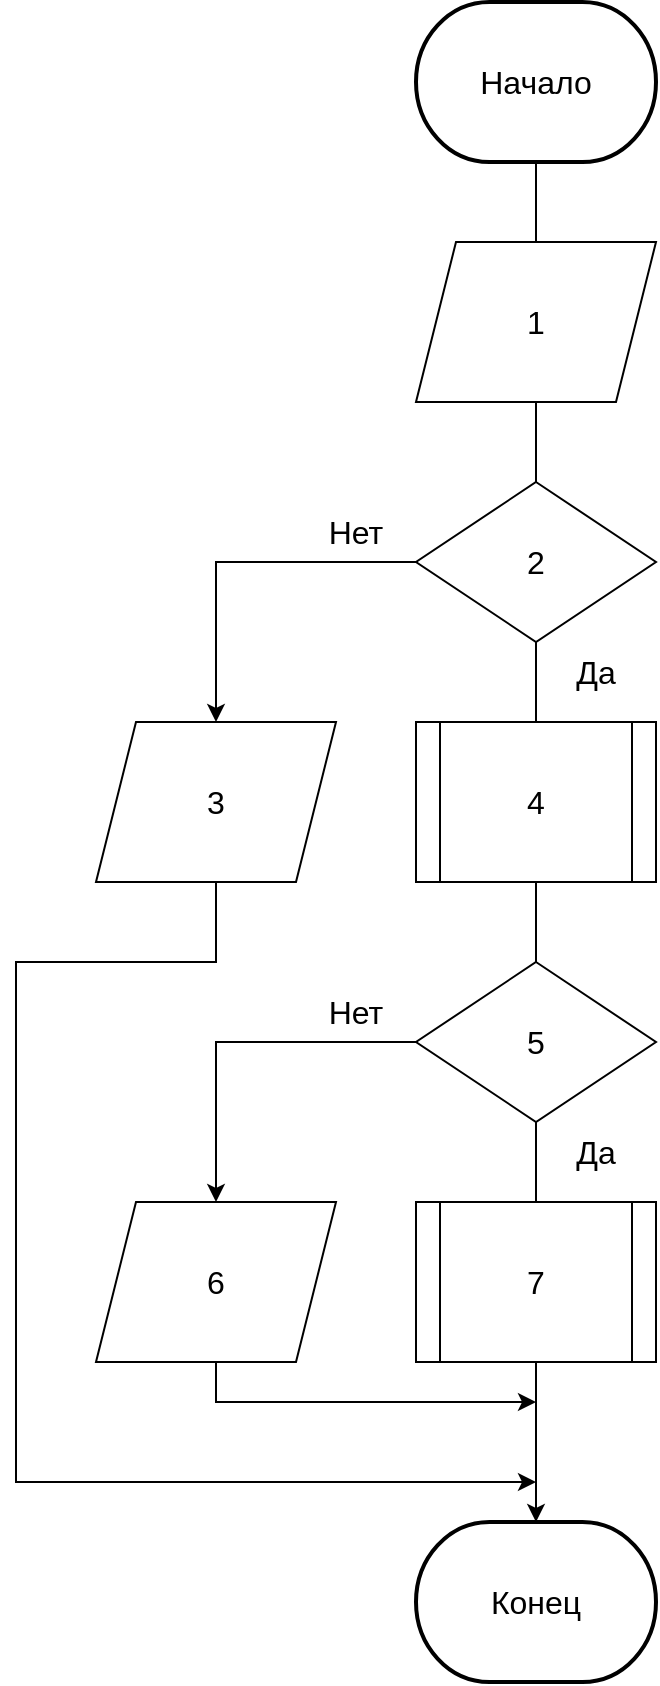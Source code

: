 <mxfile version="20.5.1" type="device"><diagram id="bapP7203xiMq4pGoNxuJ" name="Страница 1"><mxGraphModel dx="1038" dy="1692" grid="1" gridSize="10" guides="1" tooltips="1" connect="1" arrows="1" fold="1" page="1" pageScale="1" pageWidth="827" pageHeight="1169" math="0" shadow="0"><root><mxCell id="0"/><mxCell id="1" parent="0"/><mxCell id="xWibM8Qsefz-QHoGnPLA-108" style="edgeStyle=orthogonalEdgeStyle;rounded=0;orthogonalLoop=1;jettySize=auto;html=1;entryX=0.5;entryY=0;entryDx=0;entryDy=0;fontSize=16;endArrow=none;endFill=0;" parent="1" source="xWibM8Qsefz-QHoGnPLA-1" target="xWibM8Qsefz-QHoGnPLA-107" edge="1"><mxGeometry relative="1" as="geometry"/></mxCell><mxCell id="xWibM8Qsefz-QHoGnPLA-1" value="&lt;font style=&quot;font-size: 16px;&quot;&gt;Начало&lt;/font&gt;" style="strokeWidth=2;html=1;shape=mxgraph.flowchart.terminator;whiteSpace=wrap;" parent="1" vertex="1"><mxGeometry x="320" y="-80" width="120" height="80" as="geometry"/></mxCell><mxCell id="xWibM8Qsefz-QHoGnPLA-82" style="edgeStyle=orthogonalEdgeStyle;rounded=0;orthogonalLoop=1;jettySize=auto;html=1;entryX=0.5;entryY=0;entryDx=0;entryDy=0;fontSize=16;" parent="1" source="xWibM8Qsefz-QHoGnPLA-83" edge="1" target="xWibM8Qsefz-QHoGnPLA-86"><mxGeometry relative="1" as="geometry"><Array as="points"><mxPoint x="220" y="200"/></Array><mxPoint x="260" y="240" as="targetPoint"/></mxGeometry></mxCell><mxCell id="IeGftqqvDbNBk1J8r1Tu-1" style="edgeStyle=orthogonalEdgeStyle;rounded=0;orthogonalLoop=1;jettySize=auto;html=1;entryX=0.5;entryY=0;entryDx=0;entryDy=0;endArrow=none;endFill=0;" edge="1" parent="1" source="xWibM8Qsefz-QHoGnPLA-83" target="xWibM8Qsefz-QHoGnPLA-87"><mxGeometry relative="1" as="geometry"/></mxCell><mxCell id="xWibM8Qsefz-QHoGnPLA-83" value="2" style="rhombus;whiteSpace=wrap;html=1;fontSize=16;" parent="1" vertex="1"><mxGeometry x="320" y="160" width="120" height="80" as="geometry"/></mxCell><mxCell id="xWibM8Qsefz-QHoGnPLA-84" value="Да" style="text;html=1;strokeColor=none;fillColor=none;align=center;verticalAlign=middle;whiteSpace=wrap;rounded=0;fontSize=16;" parent="1" vertex="1"><mxGeometry x="380" y="240" width="60" height="30" as="geometry"/></mxCell><mxCell id="xWibM8Qsefz-QHoGnPLA-85" value="Нет" style="text;html=1;strokeColor=none;fillColor=none;align=center;verticalAlign=middle;whiteSpace=wrap;rounded=0;fontSize=16;" parent="1" vertex="1"><mxGeometry x="260" y="170" width="60" height="30" as="geometry"/></mxCell><mxCell id="IeGftqqvDbNBk1J8r1Tu-11" style="edgeStyle=orthogonalEdgeStyle;rounded=0;orthogonalLoop=1;jettySize=auto;html=1;endArrow=classic;endFill=1;" edge="1" parent="1" source="xWibM8Qsefz-QHoGnPLA-86"><mxGeometry relative="1" as="geometry"><mxPoint x="380" y="660" as="targetPoint"/><Array as="points"><mxPoint x="220" y="400"/><mxPoint x="120" y="400"/><mxPoint x="120" y="660"/></Array></mxGeometry></mxCell><mxCell id="xWibM8Qsefz-QHoGnPLA-86" value="3" style="shape=parallelogram;perimeter=parallelogramPerimeter;whiteSpace=wrap;html=1;fixedSize=1;fontSize=16;" parent="1" vertex="1"><mxGeometry x="160" y="280" width="120" height="80" as="geometry"/></mxCell><mxCell id="xWibM8Qsefz-QHoGnPLA-94" style="edgeStyle=orthogonalEdgeStyle;rounded=0;orthogonalLoop=1;jettySize=auto;html=1;entryX=0.5;entryY=0;entryDx=0;entryDy=0;fontSize=16;endArrow=none;endFill=0;exitX=0.5;exitY=1;exitDx=0;exitDy=0;" parent="1" source="xWibM8Qsefz-QHoGnPLA-87" target="xWibM8Qsefz-QHoGnPLA-91" edge="1"><mxGeometry relative="1" as="geometry"><mxPoint x="260" y="400" as="sourcePoint"/></mxGeometry></mxCell><mxCell id="xWibM8Qsefz-QHoGnPLA-87" value="4" style="shape=process;whiteSpace=wrap;html=1;backgroundOutline=1;fontSize=16;" parent="1" vertex="1"><mxGeometry x="320" y="280" width="120" height="80" as="geometry"/></mxCell><mxCell id="xWibM8Qsefz-QHoGnPLA-90" style="edgeStyle=orthogonalEdgeStyle;rounded=0;orthogonalLoop=1;jettySize=auto;html=1;entryX=0.5;entryY=0;entryDx=0;entryDy=0;fontSize=16;" parent="1" source="xWibM8Qsefz-QHoGnPLA-91" edge="1" target="xWibM8Qsefz-QHoGnPLA-96"><mxGeometry relative="1" as="geometry"><Array as="points"><mxPoint x="220" y="440"/></Array><mxPoint x="260" y="480" as="targetPoint"/></mxGeometry></mxCell><mxCell id="IeGftqqvDbNBk1J8r1Tu-2" style="edgeStyle=orthogonalEdgeStyle;rounded=0;orthogonalLoop=1;jettySize=auto;html=1;entryX=0.5;entryY=0;entryDx=0;entryDy=0;endArrow=none;endFill=0;" edge="1" parent="1" source="xWibM8Qsefz-QHoGnPLA-91" target="xWibM8Qsefz-QHoGnPLA-95"><mxGeometry relative="1" as="geometry"/></mxCell><mxCell id="xWibM8Qsefz-QHoGnPLA-91" value="5" style="rhombus;whiteSpace=wrap;html=1;fontSize=16;" parent="1" vertex="1"><mxGeometry x="320" y="400" width="120" height="80" as="geometry"/></mxCell><mxCell id="xWibM8Qsefz-QHoGnPLA-92" value="Да" style="text;html=1;strokeColor=none;fillColor=none;align=center;verticalAlign=middle;whiteSpace=wrap;rounded=0;fontSize=16;" parent="1" vertex="1"><mxGeometry x="380" y="480" width="60" height="30" as="geometry"/></mxCell><mxCell id="xWibM8Qsefz-QHoGnPLA-93" value="Нет" style="text;html=1;strokeColor=none;fillColor=none;align=center;verticalAlign=middle;whiteSpace=wrap;rounded=0;fontSize=16;" parent="1" vertex="1"><mxGeometry x="260" y="410" width="60" height="30" as="geometry"/></mxCell><mxCell id="IeGftqqvDbNBk1J8r1Tu-3" style="edgeStyle=orthogonalEdgeStyle;rounded=0;orthogonalLoop=1;jettySize=auto;html=1;entryX=0.5;entryY=0;entryDx=0;entryDy=0;entryPerimeter=0;endArrow=classic;endFill=1;" edge="1" parent="1" source="xWibM8Qsefz-QHoGnPLA-95" target="xWibM8Qsefz-QHoGnPLA-97"><mxGeometry relative="1" as="geometry"/></mxCell><mxCell id="xWibM8Qsefz-QHoGnPLA-95" value="7" style="shape=process;whiteSpace=wrap;html=1;backgroundOutline=1;fontSize=16;" parent="1" vertex="1"><mxGeometry x="320" y="520" width="120" height="80" as="geometry"/></mxCell><mxCell id="IeGftqqvDbNBk1J8r1Tu-5" style="edgeStyle=orthogonalEdgeStyle;rounded=0;orthogonalLoop=1;jettySize=auto;html=1;endArrow=classic;endFill=1;" edge="1" parent="1" source="xWibM8Qsefz-QHoGnPLA-96"><mxGeometry relative="1" as="geometry"><mxPoint x="380" y="620" as="targetPoint"/><Array as="points"><mxPoint x="220" y="620"/></Array></mxGeometry></mxCell><mxCell id="xWibM8Qsefz-QHoGnPLA-96" value="6" style="shape=parallelogram;perimeter=parallelogramPerimeter;whiteSpace=wrap;html=1;fixedSize=1;fontSize=16;" parent="1" vertex="1"><mxGeometry x="160" y="520" width="120" height="80" as="geometry"/></mxCell><mxCell id="xWibM8Qsefz-QHoGnPLA-97" value="&lt;font style=&quot;font-size: 16px;&quot;&gt;Конец&lt;/font&gt;" style="strokeWidth=2;html=1;shape=mxgraph.flowchart.terminator;whiteSpace=wrap;" parent="1" vertex="1"><mxGeometry x="320" y="680" width="120" height="80" as="geometry"/></mxCell><mxCell id="xWibM8Qsefz-QHoGnPLA-109" style="edgeStyle=orthogonalEdgeStyle;rounded=0;orthogonalLoop=1;jettySize=auto;html=1;exitX=0.5;exitY=1;exitDx=0;exitDy=0;entryX=0.5;entryY=0;entryDx=0;entryDy=0;fontSize=16;endArrow=none;endFill=0;" parent="1" source="xWibM8Qsefz-QHoGnPLA-107" target="xWibM8Qsefz-QHoGnPLA-83" edge="1"><mxGeometry relative="1" as="geometry"/></mxCell><mxCell id="xWibM8Qsefz-QHoGnPLA-107" value="1" style="shape=parallelogram;perimeter=parallelogramPerimeter;whiteSpace=wrap;html=1;fixedSize=1;fontSize=16;" parent="1" vertex="1"><mxGeometry x="320" y="40" width="120" height="80" as="geometry"/></mxCell></root></mxGraphModel></diagram></mxfile>